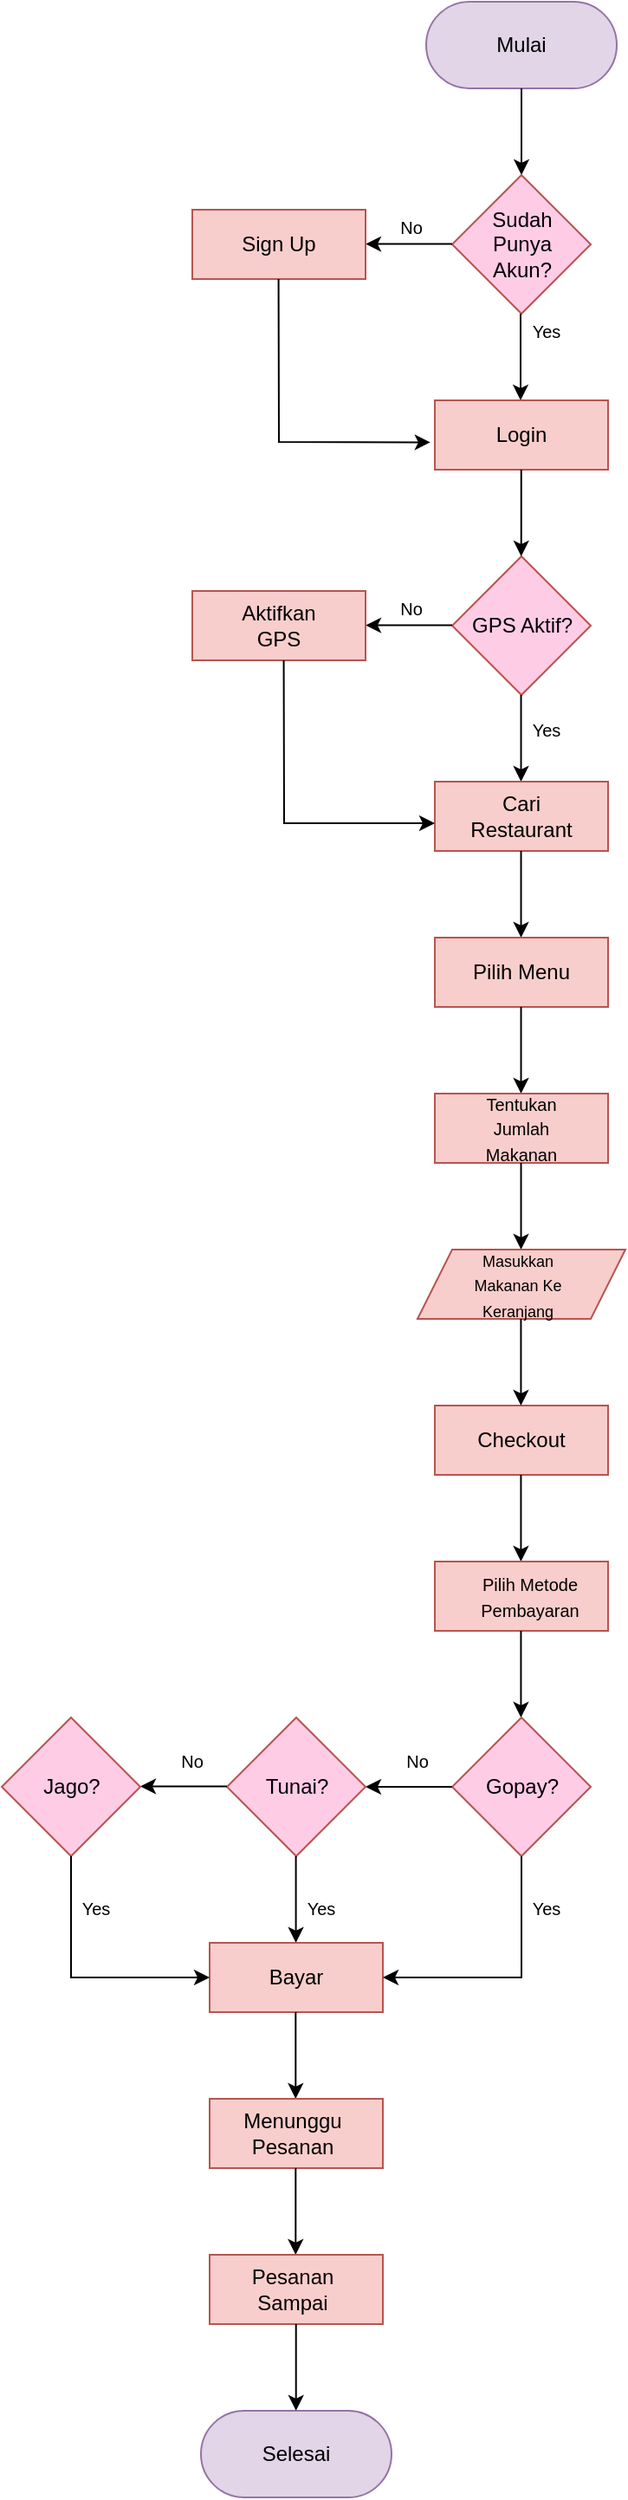 <mxfile version="21.0.6"><diagram name="Page-1" id="75OXtq49xKg_twGdkuw1"><mxGraphModel dx="1615" dy="806" grid="1" gridSize="10" guides="1" tooltips="1" connect="1" arrows="1" fold="1" page="1" pageScale="1" pageWidth="850" pageHeight="1100" math="0" shadow="0"><root><mxCell id="0"/><mxCell id="1" parent="0"/><mxCell id="qd8qydWizYpmNT6IU3JB-1" value="" style="rounded=1;whiteSpace=wrap;html=1;arcSize=50;fillColor=#e1d5e7;strokeColor=#9673a6;" vertex="1" parent="1"><mxGeometry x="555" y="120" width="110" height="50" as="geometry"/></mxCell><mxCell id="qd8qydWizYpmNT6IU3JB-2" value="Mulai" style="text;html=1;strokeColor=none;fillColor=none;align=center;verticalAlign=middle;whiteSpace=wrap;rounded=0;" vertex="1" parent="1"><mxGeometry x="580" y="130" width="60" height="30" as="geometry"/></mxCell><mxCell id="qd8qydWizYpmNT6IU3JB-3" value="" style="endArrow=classic;html=1;rounded=0;exitX=0.5;exitY=1;exitDx=0;exitDy=0;" edge="1" parent="1" source="qd8qydWizYpmNT6IU3JB-1"><mxGeometry width="50" height="50" relative="1" as="geometry"><mxPoint x="570" y="230" as="sourcePoint"/><mxPoint x="610" y="220" as="targetPoint"/><Array as="points"/></mxGeometry></mxCell><mxCell id="qd8qydWizYpmNT6IU3JB-6" value="" style="rhombus;whiteSpace=wrap;html=1;fillColor=#FFCCE6;strokeColor=#b85450;" vertex="1" parent="1"><mxGeometry x="570" y="220" width="80" height="80" as="geometry"/></mxCell><mxCell id="qd8qydWizYpmNT6IU3JB-8" value="Sudah Punya Akun?" style="text;html=1;strokeColor=none;fillColor=none;align=center;verticalAlign=middle;whiteSpace=wrap;rounded=0;" vertex="1" parent="1"><mxGeometry x="577.5" y="240" width="65" height="40" as="geometry"/></mxCell><mxCell id="qd8qydWizYpmNT6IU3JB-10" value="" style="endArrow=classic;html=1;rounded=0;exitX=0.5;exitY=1;exitDx=0;exitDy=0;" edge="1" parent="1"><mxGeometry width="50" height="50" relative="1" as="geometry"><mxPoint x="609.5" y="300" as="sourcePoint"/><mxPoint x="609.5" y="350" as="targetPoint"/><Array as="points"/></mxGeometry></mxCell><mxCell id="qd8qydWizYpmNT6IU3JB-11" value="" style="rounded=0;whiteSpace=wrap;html=1;fillColor=#f8cecc;strokeColor=#b85450;" vertex="1" parent="1"><mxGeometry x="560" y="350" width="100" height="40" as="geometry"/></mxCell><mxCell id="qd8qydWizYpmNT6IU3JB-12" value="Login" style="text;html=1;strokeColor=none;fillColor=none;align=center;verticalAlign=middle;whiteSpace=wrap;rounded=0;" vertex="1" parent="1"><mxGeometry x="580" y="355" width="60" height="30" as="geometry"/></mxCell><mxCell id="qd8qydWizYpmNT6IU3JB-15" value="" style="rhombus;whiteSpace=wrap;html=1;fillColor=#FFCCE6;strokeColor=#b85450;" vertex="1" parent="1"><mxGeometry x="570" y="440" width="80" height="80" as="geometry"/></mxCell><mxCell id="qd8qydWizYpmNT6IU3JB-16" value="" style="endArrow=classic;html=1;rounded=0;exitX=0.5;exitY=1;exitDx=0;exitDy=0;" edge="1" parent="1"><mxGeometry width="50" height="50" relative="1" as="geometry"><mxPoint x="609.86" y="390" as="sourcePoint"/><mxPoint x="609.86" y="440" as="targetPoint"/><Array as="points"/></mxGeometry></mxCell><mxCell id="qd8qydWizYpmNT6IU3JB-17" value="GPS Aktif?" style="text;html=1;strokeColor=none;fillColor=none;align=center;verticalAlign=middle;whiteSpace=wrap;rounded=0;" vertex="1" parent="1"><mxGeometry x="577.5" y="460" width="65" height="40" as="geometry"/></mxCell><mxCell id="qd8qydWizYpmNT6IU3JB-18" value="" style="endArrow=classic;html=1;rounded=0;exitX=0.5;exitY=1;exitDx=0;exitDy=0;" edge="1" parent="1"><mxGeometry width="50" height="50" relative="1" as="geometry"><mxPoint x="609.76" y="520" as="sourcePoint"/><mxPoint x="609.76" y="570" as="targetPoint"/><Array as="points"/></mxGeometry></mxCell><mxCell id="qd8qydWizYpmNT6IU3JB-20" value="" style="rounded=0;whiteSpace=wrap;html=1;fillColor=#f8cecc;strokeColor=#b85450;" vertex="1" parent="1"><mxGeometry x="560" y="570" width="100" height="40" as="geometry"/></mxCell><mxCell id="qd8qydWizYpmNT6IU3JB-21" value="Cari Restaurant" style="text;html=1;strokeColor=none;fillColor=none;align=center;verticalAlign=middle;whiteSpace=wrap;rounded=0;" vertex="1" parent="1"><mxGeometry x="580" y="575" width="60" height="30" as="geometry"/></mxCell><mxCell id="qd8qydWizYpmNT6IU3JB-22" value="" style="endArrow=classic;html=1;rounded=0;exitX=0.5;exitY=1;exitDx=0;exitDy=0;" edge="1" parent="1"><mxGeometry width="50" height="50" relative="1" as="geometry"><mxPoint x="609.76" y="610" as="sourcePoint"/><mxPoint x="609.76" y="660" as="targetPoint"/><Array as="points"/></mxGeometry></mxCell><mxCell id="qd8qydWizYpmNT6IU3JB-23" value="" style="rounded=0;whiteSpace=wrap;html=1;fillColor=#f8cecc;strokeColor=#b85450;" vertex="1" parent="1"><mxGeometry x="560" y="660" width="100" height="40" as="geometry"/></mxCell><mxCell id="qd8qydWizYpmNT6IU3JB-24" value="Pilih Menu" style="text;html=1;strokeColor=none;fillColor=none;align=center;verticalAlign=middle;whiteSpace=wrap;rounded=0;" vertex="1" parent="1"><mxGeometry x="580" y="665" width="60" height="30" as="geometry"/></mxCell><mxCell id="qd8qydWizYpmNT6IU3JB-25" value="" style="endArrow=classic;html=1;rounded=0;exitX=0.5;exitY=1;exitDx=0;exitDy=0;" edge="1" parent="1"><mxGeometry width="50" height="50" relative="1" as="geometry"><mxPoint x="609.76" y="700" as="sourcePoint"/><mxPoint x="609.76" y="750" as="targetPoint"/><Array as="points"/></mxGeometry></mxCell><mxCell id="qd8qydWizYpmNT6IU3JB-26" value="" style="rounded=0;whiteSpace=wrap;html=1;fillColor=#f8cecc;strokeColor=#B85450;" vertex="1" parent="1"><mxGeometry x="560" y="750" width="100" height="40" as="geometry"/></mxCell><mxCell id="qd8qydWizYpmNT6IU3JB-27" value="&lt;font style=&quot;font-size: 10px;&quot;&gt;Tentukan Jumlah Makanan&lt;/font&gt;" style="text;html=1;strokeColor=none;fillColor=none;align=center;verticalAlign=middle;whiteSpace=wrap;rounded=0;" vertex="1" parent="1"><mxGeometry x="580" y="755" width="60" height="30" as="geometry"/></mxCell><mxCell id="qd8qydWizYpmNT6IU3JB-28" value="" style="endArrow=classic;html=1;rounded=0;exitX=0.5;exitY=1;exitDx=0;exitDy=0;" edge="1" parent="1"><mxGeometry width="50" height="50" relative="1" as="geometry"><mxPoint x="609.76" y="790" as="sourcePoint"/><mxPoint x="609.76" y="840" as="targetPoint"/><Array as="points"/></mxGeometry></mxCell><mxCell id="qd8qydWizYpmNT6IU3JB-29" value="" style="shape=parallelogram;perimeter=parallelogramPerimeter;whiteSpace=wrap;html=1;fixedSize=1;fillColor=#F8CECC;strokeColor=#B85450;" vertex="1" parent="1"><mxGeometry x="550" y="840" width="120" height="40" as="geometry"/></mxCell><mxCell id="qd8qydWizYpmNT6IU3JB-30" value="&lt;div style=&quot;&quot;&gt;&lt;span style=&quot;font-size: 9px; background-color: initial;&quot;&gt;Masukkan Makanan Ke Keranjang&lt;/span&gt;&lt;/div&gt;" style="text;html=1;strokeColor=none;fillColor=none;align=center;verticalAlign=middle;whiteSpace=wrap;rounded=0;" vertex="1" parent="1"><mxGeometry x="572.5" y="847.5" width="70" height="25" as="geometry"/></mxCell><mxCell id="qd8qydWizYpmNT6IU3JB-31" value="" style="rounded=0;whiteSpace=wrap;html=1;fillColor=#f8cecc;strokeColor=#b85450;" vertex="1" parent="1"><mxGeometry x="560" y="930" width="100" height="40" as="geometry"/></mxCell><mxCell id="qd8qydWizYpmNT6IU3JB-32" value="" style="endArrow=classic;html=1;rounded=0;exitX=0.5;exitY=1;exitDx=0;exitDy=0;" edge="1" parent="1"><mxGeometry width="50" height="50" relative="1" as="geometry"><mxPoint x="609.71" y="880" as="sourcePoint"/><mxPoint x="609.71" y="930" as="targetPoint"/><Array as="points"/></mxGeometry></mxCell><mxCell id="qd8qydWizYpmNT6IU3JB-33" value="Checkout" style="text;html=1;strokeColor=none;fillColor=none;align=center;verticalAlign=middle;whiteSpace=wrap;rounded=0;" vertex="1" parent="1"><mxGeometry x="580" y="935" width="60" height="30" as="geometry"/></mxCell><mxCell id="qd8qydWizYpmNT6IU3JB-34" value="" style="endArrow=classic;html=1;rounded=0;exitX=0.5;exitY=1;exitDx=0;exitDy=0;" edge="1" parent="1"><mxGeometry width="50" height="50" relative="1" as="geometry"><mxPoint x="609.71" y="970" as="sourcePoint"/><mxPoint x="609.71" y="1020" as="targetPoint"/><Array as="points"/></mxGeometry></mxCell><mxCell id="qd8qydWizYpmNT6IU3JB-35" value="" style="rounded=0;whiteSpace=wrap;html=1;fillColor=#f8cecc;strokeColor=#b85450;" vertex="1" parent="1"><mxGeometry x="560" y="1020" width="100" height="40" as="geometry"/></mxCell><mxCell id="qd8qydWizYpmNT6IU3JB-36" value="&lt;div style=&quot;&quot;&gt;&lt;font size=&quot;1&quot;&gt;Pilih Metode Pembayaran&lt;/font&gt;&lt;/div&gt;" style="text;html=1;strokeColor=none;fillColor=none;align=center;verticalAlign=middle;whiteSpace=wrap;rounded=0;" vertex="1" parent="1"><mxGeometry x="580" y="1027.5" width="70" height="25" as="geometry"/></mxCell><mxCell id="qd8qydWizYpmNT6IU3JB-37" value="" style="endArrow=classic;html=1;rounded=0;exitX=0.5;exitY=1;exitDx=0;exitDy=0;" edge="1" parent="1"><mxGeometry width="50" height="50" relative="1" as="geometry"><mxPoint x="609.71" y="1060" as="sourcePoint"/><mxPoint x="609.71" y="1110" as="targetPoint"/><Array as="points"/></mxGeometry></mxCell><mxCell id="qd8qydWizYpmNT6IU3JB-39" value="" style="rhombus;whiteSpace=wrap;html=1;fillColor=#FFCCE6;strokeColor=#b85450;" vertex="1" parent="1"><mxGeometry x="570" y="1110" width="80" height="80" as="geometry"/></mxCell><mxCell id="qd8qydWizYpmNT6IU3JB-40" value="" style="endArrow=classic;html=1;rounded=0;exitX=0;exitY=0.5;exitDx=0;exitDy=0;" edge="1" parent="1" source="qd8qydWizYpmNT6IU3JB-39"><mxGeometry width="50" height="50" relative="1" as="geometry"><mxPoint x="530" y="1160" as="sourcePoint"/><mxPoint x="520" y="1150" as="targetPoint"/><Array as="points"/></mxGeometry></mxCell><mxCell id="qd8qydWizYpmNT6IU3JB-41" value="" style="rhombus;whiteSpace=wrap;html=1;fillColor=#FFCCE6;strokeColor=#b85450;" vertex="1" parent="1"><mxGeometry x="440" y="1110" width="80" height="80" as="geometry"/></mxCell><mxCell id="qd8qydWizYpmNT6IU3JB-42" value="" style="endArrow=classic;html=1;rounded=0;exitX=0;exitY=0.5;exitDx=0;exitDy=0;" edge="1" parent="1"><mxGeometry width="50" height="50" relative="1" as="geometry"><mxPoint x="440" y="1149.71" as="sourcePoint"/><mxPoint x="390" y="1149.71" as="targetPoint"/><Array as="points"/></mxGeometry></mxCell><mxCell id="qd8qydWizYpmNT6IU3JB-43" value="" style="rhombus;whiteSpace=wrap;html=1;fillColor=#FFCCE6;strokeColor=#b85450;" vertex="1" parent="1"><mxGeometry x="310" y="1110" width="80" height="80" as="geometry"/></mxCell><mxCell id="qd8qydWizYpmNT6IU3JB-44" value="Gopay?" style="text;html=1;strokeColor=none;fillColor=none;align=center;verticalAlign=middle;whiteSpace=wrap;rounded=0;" vertex="1" parent="1"><mxGeometry x="577.5" y="1130" width="65" height="40" as="geometry"/></mxCell><mxCell id="qd8qydWizYpmNT6IU3JB-45" value="Tunai?" style="text;html=1;strokeColor=none;fillColor=none;align=center;verticalAlign=middle;whiteSpace=wrap;rounded=0;" vertex="1" parent="1"><mxGeometry x="447.5" y="1130" width="65" height="40" as="geometry"/></mxCell><mxCell id="qd8qydWizYpmNT6IU3JB-46" value="Jago?" style="text;html=1;strokeColor=none;fillColor=none;align=center;verticalAlign=middle;whiteSpace=wrap;rounded=0;" vertex="1" parent="1"><mxGeometry x="317.5" y="1130" width="65" height="40" as="geometry"/></mxCell><mxCell id="qd8qydWizYpmNT6IU3JB-47" value="&lt;font style=&quot;font-size: 10px;&quot;&gt;No&lt;/font&gt;" style="text;html=1;strokeColor=none;fillColor=none;align=center;verticalAlign=middle;whiteSpace=wrap;rounded=0;" vertex="1" parent="1"><mxGeometry x="520" y="1120" width="60" height="30" as="geometry"/></mxCell><mxCell id="qd8qydWizYpmNT6IU3JB-48" value="&lt;font style=&quot;font-size: 10px;&quot;&gt;No&lt;/font&gt;" style="text;html=1;strokeColor=none;fillColor=none;align=center;verticalAlign=middle;whiteSpace=wrap;rounded=0;" vertex="1" parent="1"><mxGeometry x="390" y="1120" width="60" height="30" as="geometry"/></mxCell><mxCell id="qd8qydWizYpmNT6IU3JB-49" value="" style="endArrow=classic;html=1;rounded=0;exitX=0.5;exitY=1;exitDx=0;exitDy=0;" edge="1" parent="1"><mxGeometry width="50" height="50" relative="1" as="geometry"><mxPoint x="479.8" y="1190" as="sourcePoint"/><mxPoint x="479.8" y="1240" as="targetPoint"/><Array as="points"/></mxGeometry></mxCell><mxCell id="qd8qydWizYpmNT6IU3JB-50" value="" style="rounded=0;whiteSpace=wrap;html=1;fillColor=#f8cecc;strokeColor=#b85450;" vertex="1" parent="1"><mxGeometry x="430" y="1240" width="100" height="40" as="geometry"/></mxCell><mxCell id="qd8qydWizYpmNT6IU3JB-51" value="Bayar" style="text;html=1;strokeColor=none;fillColor=none;align=center;verticalAlign=middle;whiteSpace=wrap;rounded=0;" vertex="1" parent="1"><mxGeometry x="450" y="1245" width="60" height="30" as="geometry"/></mxCell><mxCell id="qd8qydWizYpmNT6IU3JB-52" value="" style="endArrow=classic;html=1;rounded=0;exitX=0.5;exitY=1;exitDx=0;exitDy=0;" edge="1" parent="1"><mxGeometry width="50" height="50" relative="1" as="geometry"><mxPoint x="479.66" y="1280" as="sourcePoint"/><mxPoint x="479.66" y="1330" as="targetPoint"/><Array as="points"/></mxGeometry></mxCell><mxCell id="qd8qydWizYpmNT6IU3JB-53" value="" style="rounded=0;whiteSpace=wrap;html=1;fillColor=#f8cecc;strokeColor=#b85450;" vertex="1" parent="1"><mxGeometry x="430" y="1330" width="100" height="40" as="geometry"/></mxCell><mxCell id="qd8qydWizYpmNT6IU3JB-54" value="&lt;div style=&quot;&quot;&gt;&lt;font style=&quot;font-size: 12px;&quot;&gt;Menunggu Pesanan&lt;/font&gt;&lt;/div&gt;" style="text;html=1;strokeColor=none;fillColor=none;align=center;verticalAlign=middle;whiteSpace=wrap;rounded=0;" vertex="1" parent="1"><mxGeometry x="442.5" y="1337.5" width="70" height="25" as="geometry"/></mxCell><mxCell id="qd8qydWizYpmNT6IU3JB-55" value="" style="endArrow=classic;html=1;rounded=0;exitX=0.5;exitY=1;exitDx=0;exitDy=0;" edge="1" parent="1"><mxGeometry width="50" height="50" relative="1" as="geometry"><mxPoint x="479.66" y="1370" as="sourcePoint"/><mxPoint x="479.66" y="1420" as="targetPoint"/><Array as="points"/></mxGeometry></mxCell><mxCell id="qd8qydWizYpmNT6IU3JB-56" value="" style="rounded=0;whiteSpace=wrap;html=1;fillColor=#f8cecc;strokeColor=#b85450;" vertex="1" parent="1"><mxGeometry x="430" y="1420" width="100" height="40" as="geometry"/></mxCell><mxCell id="qd8qydWizYpmNT6IU3JB-57" value="&lt;div style=&quot;&quot;&gt;Pesanan Sampai&lt;/div&gt;" style="text;html=1;strokeColor=none;fillColor=none;align=center;verticalAlign=middle;whiteSpace=wrap;rounded=0;" vertex="1" parent="1"><mxGeometry x="442.5" y="1427.5" width="70" height="25" as="geometry"/></mxCell><mxCell id="qd8qydWizYpmNT6IU3JB-58" value="" style="endArrow=classic;html=1;rounded=0;exitX=0.5;exitY=1;exitDx=0;exitDy=0;" edge="1" parent="1"><mxGeometry width="50" height="50" relative="1" as="geometry"><mxPoint x="479.86" y="1460" as="sourcePoint"/><mxPoint x="479.86" y="1510" as="targetPoint"/><Array as="points"/></mxGeometry></mxCell><mxCell id="qd8qydWizYpmNT6IU3JB-59" value="" style="rounded=1;whiteSpace=wrap;html=1;arcSize=50;fillColor=#e1d5e7;strokeColor=#9673a6;" vertex="1" parent="1"><mxGeometry x="425" y="1510" width="110" height="50" as="geometry"/></mxCell><mxCell id="qd8qydWizYpmNT6IU3JB-60" value="Selesai" style="text;html=1;strokeColor=none;fillColor=none;align=center;verticalAlign=middle;whiteSpace=wrap;rounded=0;" vertex="1" parent="1"><mxGeometry x="450" y="1520" width="60" height="30" as="geometry"/></mxCell><mxCell id="qd8qydWizYpmNT6IU3JB-61" value="" style="endArrow=classic;html=1;rounded=0;exitX=0;exitY=0.5;exitDx=0;exitDy=0;" edge="1" parent="1"><mxGeometry width="50" height="50" relative="1" as="geometry"><mxPoint x="570" y="259.81" as="sourcePoint"/><mxPoint x="520" y="259.81" as="targetPoint"/><Array as="points"/></mxGeometry></mxCell><mxCell id="qd8qydWizYpmNT6IU3JB-62" value="" style="rounded=0;whiteSpace=wrap;html=1;fillColor=#f8cecc;strokeColor=#b85450;" vertex="1" parent="1"><mxGeometry x="420" y="240" width="100" height="40" as="geometry"/></mxCell><mxCell id="qd8qydWizYpmNT6IU3JB-63" value="Sign Up" style="text;html=1;strokeColor=none;fillColor=none;align=center;verticalAlign=middle;whiteSpace=wrap;rounded=0;" vertex="1" parent="1"><mxGeometry x="440" y="245" width="60" height="30" as="geometry"/></mxCell><mxCell id="qd8qydWizYpmNT6IU3JB-64" value="&lt;font style=&quot;font-size: 10px;&quot;&gt;No&lt;/font&gt;" style="text;html=1;strokeColor=none;fillColor=none;align=center;verticalAlign=middle;whiteSpace=wrap;rounded=0;" vertex="1" parent="1"><mxGeometry x="520" y="240" width="52.5" height="20" as="geometry"/></mxCell><mxCell id="qd8qydWizYpmNT6IU3JB-65" value="&lt;span style=&quot;font-size: 10px;&quot;&gt;Yes&lt;/span&gt;" style="text;html=1;strokeColor=none;fillColor=none;align=center;verticalAlign=middle;whiteSpace=wrap;rounded=0;" vertex="1" parent="1"><mxGeometry x="597.5" y="300" width="52.5" height="20" as="geometry"/></mxCell><mxCell id="qd8qydWizYpmNT6IU3JB-66" value="" style="endArrow=classic;html=1;rounded=0;exitX=0.5;exitY=1;exitDx=0;exitDy=0;entryX=-0.026;entryY=0.606;entryDx=0;entryDy=0;entryPerimeter=0;" edge="1" parent="1" target="qd8qydWizYpmNT6IU3JB-11"><mxGeometry width="50" height="50" relative="1" as="geometry"><mxPoint x="469.78" y="280" as="sourcePoint"/><mxPoint x="469.78" y="330" as="targetPoint"/><Array as="points"><mxPoint x="470" y="374"/></Array></mxGeometry></mxCell><mxCell id="qd8qydWizYpmNT6IU3JB-67" value="" style="endArrow=classic;html=1;rounded=0;exitX=0;exitY=0.5;exitDx=0;exitDy=0;" edge="1" parent="1"><mxGeometry width="50" height="50" relative="1" as="geometry"><mxPoint x="570" y="479.81" as="sourcePoint"/><mxPoint x="520" y="479.81" as="targetPoint"/><Array as="points"/></mxGeometry></mxCell><mxCell id="qd8qydWizYpmNT6IU3JB-68" value="&lt;font style=&quot;font-size: 10px;&quot;&gt;No&lt;/font&gt;" style="text;html=1;strokeColor=none;fillColor=none;align=center;verticalAlign=middle;whiteSpace=wrap;rounded=0;" vertex="1" parent="1"><mxGeometry x="520" y="460" width="52.5" height="20" as="geometry"/></mxCell><mxCell id="qd8qydWizYpmNT6IU3JB-69" value="" style="rounded=0;whiteSpace=wrap;html=1;fillColor=#f8cecc;strokeColor=#b85450;" vertex="1" parent="1"><mxGeometry x="420" y="460" width="100" height="40" as="geometry"/></mxCell><mxCell id="qd8qydWizYpmNT6IU3JB-70" value="Aktifkan GPS" style="text;html=1;strokeColor=none;fillColor=none;align=center;verticalAlign=middle;whiteSpace=wrap;rounded=0;" vertex="1" parent="1"><mxGeometry x="440" y="465" width="60" height="30" as="geometry"/></mxCell><mxCell id="qd8qydWizYpmNT6IU3JB-71" value="" style="endArrow=classic;html=1;rounded=0;exitX=0.5;exitY=1;exitDx=0;exitDy=0;entryX=-0.026;entryY=0.606;entryDx=0;entryDy=0;entryPerimeter=0;" edge="1" parent="1"><mxGeometry width="50" height="50" relative="1" as="geometry"><mxPoint x="472.78" y="500" as="sourcePoint"/><mxPoint x="560" y="594" as="targetPoint"/><Array as="points"><mxPoint x="473" y="594"/></Array></mxGeometry></mxCell><mxCell id="qd8qydWizYpmNT6IU3JB-72" value="&lt;span style=&quot;font-size: 10px;&quot;&gt;Yes&lt;/span&gt;" style="text;html=1;strokeColor=none;fillColor=none;align=center;verticalAlign=middle;whiteSpace=wrap;rounded=0;" vertex="1" parent="1"><mxGeometry x="597.5" y="530" width="52.5" height="20" as="geometry"/></mxCell><mxCell id="qd8qydWizYpmNT6IU3JB-73" value="" style="endArrow=classic;html=1;rounded=0;exitX=0.5;exitY=1;exitDx=0;exitDy=0;entryX=0;entryY=0.5;entryDx=0;entryDy=0;" edge="1" parent="1" source="qd8qydWizYpmNT6IU3JB-43" target="qd8qydWizYpmNT6IU3JB-50"><mxGeometry width="50" height="50" relative="1" as="geometry"><mxPoint x="352.78" y="1190" as="sourcePoint"/><mxPoint x="440" y="1284" as="targetPoint"/><Array as="points"><mxPoint x="350" y="1260"/></Array></mxGeometry></mxCell><mxCell id="qd8qydWizYpmNT6IU3JB-74" value="" style="endArrow=classic;html=1;rounded=0;exitX=0.5;exitY=1;exitDx=0;exitDy=0;entryX=1;entryY=0.5;entryDx=0;entryDy=0;" edge="1" parent="1" source="qd8qydWizYpmNT6IU3JB-39" target="qd8qydWizYpmNT6IU3JB-50"><mxGeometry width="50" height="50" relative="1" as="geometry"><mxPoint x="640" y="1260" as="sourcePoint"/><mxPoint x="720" y="1330" as="targetPoint"/><Array as="points"><mxPoint x="610" y="1260"/></Array></mxGeometry></mxCell><mxCell id="qd8qydWizYpmNT6IU3JB-75" value="&lt;span style=&quot;font-size: 10px;&quot;&gt;Yes&lt;/span&gt;" style="text;html=1;strokeColor=none;fillColor=none;align=center;verticalAlign=middle;whiteSpace=wrap;rounded=0;" vertex="1" parent="1"><mxGeometry x="597.5" y="1210" width="52.5" height="20" as="geometry"/></mxCell><mxCell id="qd8qydWizYpmNT6IU3JB-76" value="&lt;span style=&quot;font-size: 10px;&quot;&gt;Yes&lt;/span&gt;" style="text;html=1;strokeColor=none;fillColor=none;align=center;verticalAlign=middle;whiteSpace=wrap;rounded=0;" vertex="1" parent="1"><mxGeometry x="467.5" y="1210" width="52.5" height="20" as="geometry"/></mxCell><mxCell id="qd8qydWizYpmNT6IU3JB-77" value="&lt;span style=&quot;font-size: 10px;&quot;&gt;Yes&lt;/span&gt;" style="text;html=1;strokeColor=none;fillColor=none;align=center;verticalAlign=middle;whiteSpace=wrap;rounded=0;" vertex="1" parent="1"><mxGeometry x="337.5" y="1210" width="52.5" height="20" as="geometry"/></mxCell></root></mxGraphModel></diagram></mxfile>